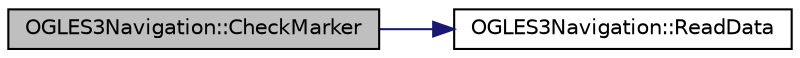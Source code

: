 digraph "OGLES3Navigation::CheckMarker"
{
  edge [fontname="Helvetica",fontsize="10",labelfontname="Helvetica",labelfontsize="10"];
  node [fontname="Helvetica",fontsize="10",shape=record];
  rankdir="LR";
  Node1 [label="OGLES3Navigation::CheckMarker",height=0.2,width=0.4,color="black", fillcolor="grey75", style="filled", fontcolor="black"];
  Node1 -> Node2 [color="midnightblue",fontsize="10",style="solid"];
  Node2 [label="OGLES3Navigation::ReadData",height=0.2,width=0.4,color="black", fillcolor="white", style="filled",URL="$class_o_g_l_e_s3_navigation.html#aa7c46273c4e5dbfe41b931599c405108"];
}
